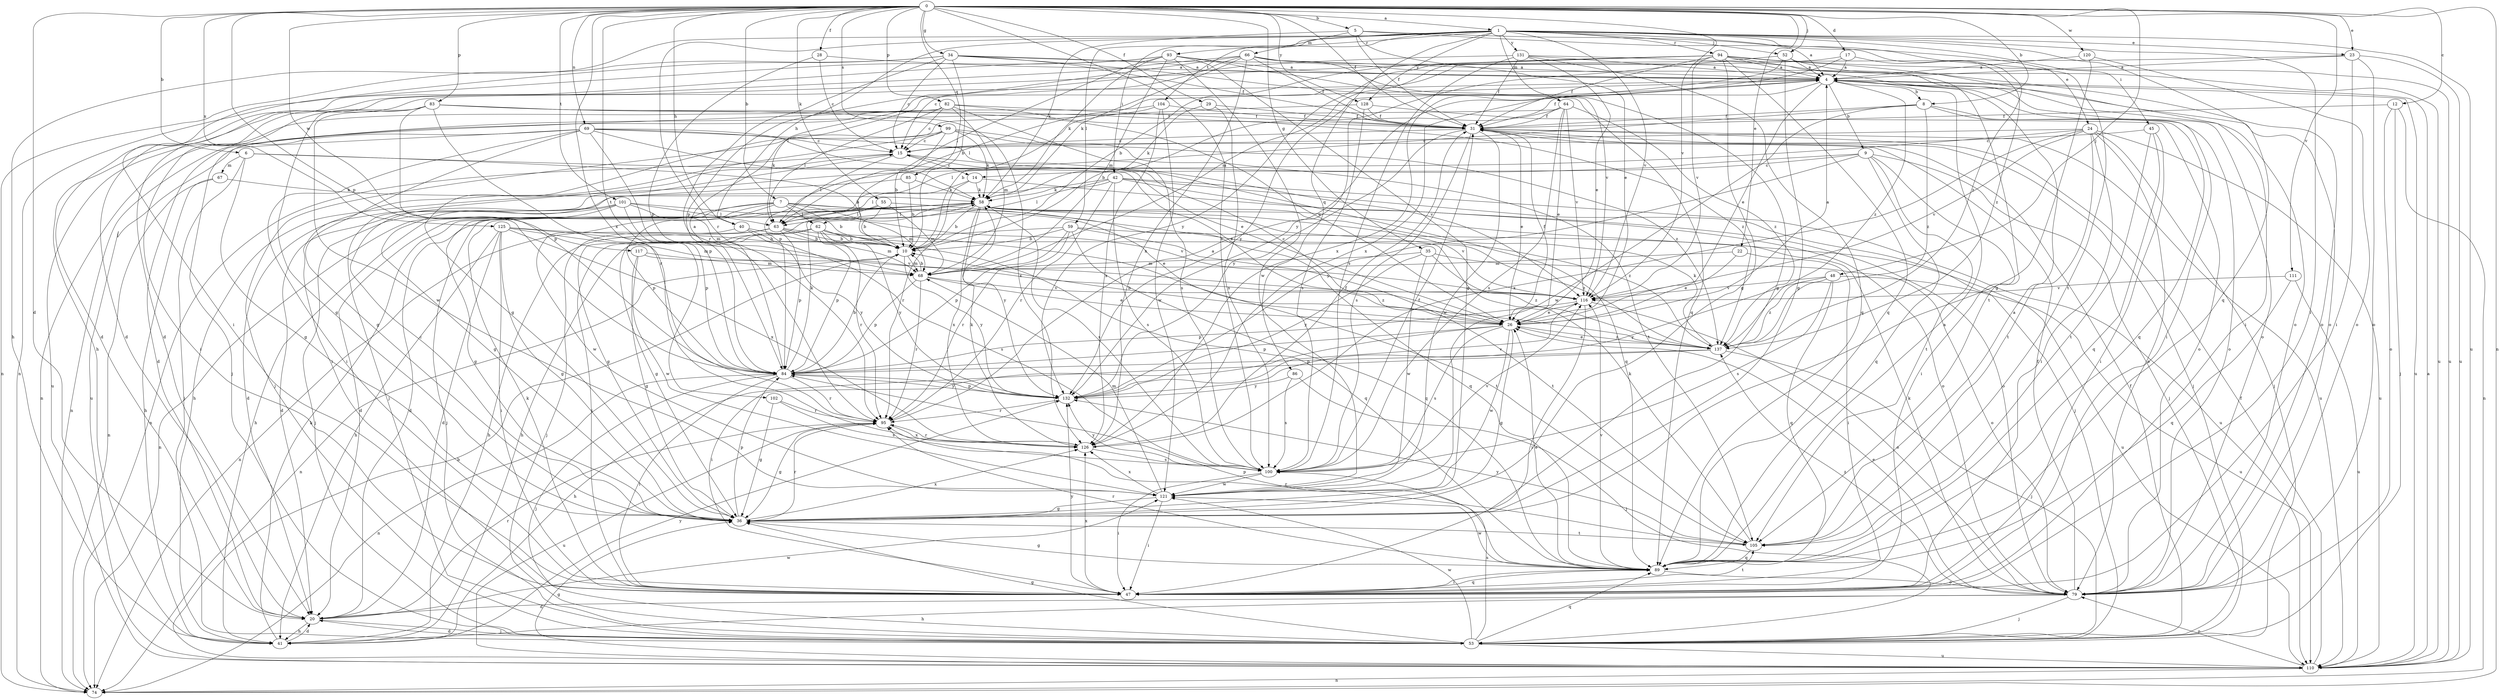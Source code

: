 strict digraph  {
0;
1;
4;
5;
6;
7;
8;
9;
10;
12;
14;
15;
17;
20;
22;
23;
24;
26;
28;
29;
31;
34;
35;
36;
40;
41;
42;
45;
47;
48;
52;
53;
55;
58;
59;
62;
63;
64;
66;
67;
68;
69;
74;
79;
82;
83;
84;
85;
86;
89;
93;
94;
95;
99;
100;
101;
102;
104;
105;
110;
111;
116;
117;
120;
121;
125;
126;
128;
131;
132;
137;
0 -> 1  [label=a];
0 -> 5  [label=b];
0 -> 6  [label=b];
0 -> 7  [label=b];
0 -> 8  [label=b];
0 -> 12  [label=c];
0 -> 17  [label=d];
0 -> 20  [label=d];
0 -> 22  [label=e];
0 -> 23  [label=e];
0 -> 28  [label=f];
0 -> 29  [label=f];
0 -> 31  [label=f];
0 -> 34  [label=g];
0 -> 35  [label=g];
0 -> 40  [label=h];
0 -> 48  [label=j];
0 -> 52  [label=j];
0 -> 55  [label=k];
0 -> 69  [label=n];
0 -> 74  [label=n];
0 -> 82  [label=p];
0 -> 83  [label=p];
0 -> 84  [label=p];
0 -> 85  [label=q];
0 -> 99  [label=s];
0 -> 100  [label=s];
0 -> 101  [label=t];
0 -> 102  [label=t];
0 -> 111  [label=v];
0 -> 116  [label=v];
0 -> 117  [label=w];
0 -> 120  [label=w];
0 -> 125  [label=x];
0 -> 126  [label=x];
0 -> 128  [label=y];
1 -> 4  [label=a];
1 -> 23  [label=e];
1 -> 24  [label=e];
1 -> 40  [label=h];
1 -> 41  [label=h];
1 -> 42  [label=i];
1 -> 45  [label=i];
1 -> 47  [label=i];
1 -> 52  [label=j];
1 -> 59  [label=l];
1 -> 64  [label=m];
1 -> 86  [label=q];
1 -> 89  [label=q];
1 -> 93  [label=r];
1 -> 94  [label=r];
1 -> 95  [label=r];
1 -> 104  [label=t];
1 -> 110  [label=u];
1 -> 116  [label=v];
1 -> 128  [label=y];
1 -> 131  [label=y];
4 -> 8  [label=b];
4 -> 9  [label=b];
4 -> 26  [label=e];
4 -> 31  [label=f];
4 -> 47  [label=i];
4 -> 62  [label=l];
4 -> 79  [label=o];
4 -> 110  [label=u];
4 -> 132  [label=y];
4 -> 137  [label=z];
5 -> 26  [label=e];
5 -> 31  [label=f];
5 -> 58  [label=k];
5 -> 66  [label=m];
5 -> 105  [label=t];
5 -> 137  [label=z];
6 -> 10  [label=b];
6 -> 26  [label=e];
6 -> 36  [label=g];
6 -> 53  [label=j];
6 -> 67  [label=m];
7 -> 10  [label=b];
7 -> 26  [label=e];
7 -> 41  [label=h];
7 -> 62  [label=l];
7 -> 68  [label=m];
7 -> 74  [label=n];
7 -> 84  [label=p];
7 -> 121  [label=w];
7 -> 137  [label=z];
8 -> 31  [label=f];
8 -> 79  [label=o];
8 -> 84  [label=p];
8 -> 89  [label=q];
8 -> 121  [label=w];
8 -> 137  [label=z];
9 -> 14  [label=c];
9 -> 41  [label=h];
9 -> 47  [label=i];
9 -> 53  [label=j];
9 -> 89  [label=q];
9 -> 105  [label=t];
9 -> 132  [label=y];
10 -> 68  [label=m];
10 -> 74  [label=n];
10 -> 132  [label=y];
12 -> 31  [label=f];
12 -> 53  [label=j];
12 -> 74  [label=n];
12 -> 79  [label=o];
14 -> 58  [label=k];
14 -> 63  [label=l];
14 -> 79  [label=o];
14 -> 95  [label=r];
15 -> 14  [label=c];
15 -> 53  [label=j];
15 -> 63  [label=l];
15 -> 74  [label=n];
15 -> 89  [label=q];
17 -> 4  [label=a];
17 -> 41  [label=h];
17 -> 126  [label=x];
17 -> 137  [label=z];
20 -> 41  [label=h];
20 -> 53  [label=j];
20 -> 95  [label=r];
20 -> 121  [label=w];
22 -> 26  [label=e];
22 -> 47  [label=i];
22 -> 68  [label=m];
23 -> 4  [label=a];
23 -> 20  [label=d];
23 -> 47  [label=i];
23 -> 79  [label=o];
23 -> 110  [label=u];
24 -> 15  [label=c];
24 -> 47  [label=i];
24 -> 53  [label=j];
24 -> 63  [label=l];
24 -> 79  [label=o];
24 -> 105  [label=t];
24 -> 110  [label=u];
24 -> 116  [label=v];
24 -> 126  [label=x];
26 -> 4  [label=a];
26 -> 10  [label=b];
26 -> 15  [label=c];
26 -> 31  [label=f];
26 -> 36  [label=g];
26 -> 47  [label=i];
26 -> 84  [label=p];
26 -> 100  [label=s];
26 -> 121  [label=w];
26 -> 137  [label=z];
28 -> 4  [label=a];
28 -> 15  [label=c];
28 -> 84  [label=p];
29 -> 31  [label=f];
29 -> 58  [label=k];
29 -> 100  [label=s];
31 -> 15  [label=c];
31 -> 26  [label=e];
31 -> 53  [label=j];
31 -> 100  [label=s];
31 -> 110  [label=u];
31 -> 121  [label=w];
31 -> 132  [label=y];
34 -> 4  [label=a];
34 -> 10  [label=b];
34 -> 15  [label=c];
34 -> 31  [label=f];
34 -> 47  [label=i];
34 -> 74  [label=n];
34 -> 79  [label=o];
34 -> 89  [label=q];
34 -> 95  [label=r];
35 -> 68  [label=m];
35 -> 79  [label=o];
35 -> 121  [label=w];
35 -> 132  [label=y];
35 -> 137  [label=z];
36 -> 15  [label=c];
36 -> 84  [label=p];
36 -> 95  [label=r];
36 -> 105  [label=t];
36 -> 126  [label=x];
40 -> 10  [label=b];
40 -> 53  [label=j];
40 -> 100  [label=s];
40 -> 132  [label=y];
41 -> 20  [label=d];
41 -> 58  [label=k];
41 -> 132  [label=y];
42 -> 20  [label=d];
42 -> 53  [label=j];
42 -> 58  [label=k];
42 -> 63  [label=l];
42 -> 79  [label=o];
42 -> 95  [label=r];
42 -> 100  [label=s];
42 -> 110  [label=u];
45 -> 15  [label=c];
45 -> 47  [label=i];
45 -> 89  [label=q];
45 -> 105  [label=t];
47 -> 58  [label=k];
47 -> 89  [label=q];
47 -> 105  [label=t];
47 -> 126  [label=x];
47 -> 132  [label=y];
48 -> 89  [label=q];
48 -> 100  [label=s];
48 -> 110  [label=u];
48 -> 116  [label=v];
48 -> 132  [label=y];
48 -> 137  [label=z];
52 -> 4  [label=a];
52 -> 36  [label=g];
52 -> 47  [label=i];
52 -> 126  [label=x];
52 -> 132  [label=y];
53 -> 20  [label=d];
53 -> 31  [label=f];
53 -> 36  [label=g];
53 -> 89  [label=q];
53 -> 100  [label=s];
53 -> 110  [label=u];
53 -> 121  [label=w];
55 -> 10  [label=b];
55 -> 20  [label=d];
55 -> 63  [label=l];
55 -> 68  [label=m];
55 -> 89  [label=q];
58 -> 10  [label=b];
58 -> 20  [label=d];
58 -> 36  [label=g];
58 -> 53  [label=j];
58 -> 63  [label=l];
58 -> 100  [label=s];
58 -> 116  [label=v];
58 -> 126  [label=x];
58 -> 132  [label=y];
59 -> 10  [label=b];
59 -> 41  [label=h];
59 -> 84  [label=p];
59 -> 89  [label=q];
59 -> 95  [label=r];
59 -> 105  [label=t];
59 -> 110  [label=u];
62 -> 10  [label=b];
62 -> 36  [label=g];
62 -> 47  [label=i];
62 -> 84  [label=p];
62 -> 89  [label=q];
62 -> 95  [label=r];
62 -> 105  [label=t];
62 -> 132  [label=y];
63 -> 10  [label=b];
63 -> 41  [label=h];
63 -> 68  [label=m];
63 -> 74  [label=n];
63 -> 84  [label=p];
63 -> 137  [label=z];
64 -> 10  [label=b];
64 -> 26  [label=e];
64 -> 31  [label=f];
64 -> 74  [label=n];
64 -> 100  [label=s];
64 -> 116  [label=v];
64 -> 137  [label=z];
66 -> 4  [label=a];
66 -> 15  [label=c];
66 -> 20  [label=d];
66 -> 31  [label=f];
66 -> 36  [label=g];
66 -> 58  [label=k];
66 -> 63  [label=l];
66 -> 79  [label=o];
66 -> 126  [label=x];
67 -> 41  [label=h];
67 -> 58  [label=k];
67 -> 74  [label=n];
68 -> 10  [label=b];
68 -> 26  [label=e];
68 -> 84  [label=p];
68 -> 95  [label=r];
68 -> 116  [label=v];
69 -> 15  [label=c];
69 -> 26  [label=e];
69 -> 36  [label=g];
69 -> 47  [label=i];
69 -> 58  [label=k];
69 -> 74  [label=n];
69 -> 84  [label=p];
69 -> 110  [label=u];
69 -> 116  [label=v];
79 -> 20  [label=d];
79 -> 26  [label=e];
79 -> 31  [label=f];
79 -> 41  [label=h];
79 -> 53  [label=j];
79 -> 58  [label=k];
79 -> 137  [label=z];
82 -> 15  [label=c];
82 -> 31  [label=f];
82 -> 53  [label=j];
82 -> 63  [label=l];
82 -> 68  [label=m];
82 -> 100  [label=s];
82 -> 110  [label=u];
82 -> 137  [label=z];
83 -> 26  [label=e];
83 -> 31  [label=f];
83 -> 36  [label=g];
83 -> 47  [label=i];
83 -> 84  [label=p];
83 -> 95  [label=r];
83 -> 121  [label=w];
83 -> 126  [label=x];
84 -> 4  [label=a];
84 -> 10  [label=b];
84 -> 47  [label=i];
84 -> 53  [label=j];
84 -> 58  [label=k];
84 -> 74  [label=n];
84 -> 95  [label=r];
84 -> 132  [label=y];
85 -> 10  [label=b];
85 -> 36  [label=g];
85 -> 58  [label=k];
86 -> 53  [label=j];
86 -> 100  [label=s];
86 -> 132  [label=y];
89 -> 4  [label=a];
89 -> 26  [label=e];
89 -> 36  [label=g];
89 -> 47  [label=i];
89 -> 79  [label=o];
89 -> 84  [label=p];
89 -> 95  [label=r];
89 -> 116  [label=v];
89 -> 121  [label=w];
93 -> 4  [label=a];
93 -> 20  [label=d];
93 -> 36  [label=g];
93 -> 58  [label=k];
93 -> 63  [label=l];
93 -> 68  [label=m];
93 -> 74  [label=n];
93 -> 116  [label=v];
93 -> 121  [label=w];
94 -> 4  [label=a];
94 -> 10  [label=b];
94 -> 31  [label=f];
94 -> 36  [label=g];
94 -> 68  [label=m];
94 -> 79  [label=o];
94 -> 89  [label=q];
94 -> 105  [label=t];
94 -> 110  [label=u];
94 -> 116  [label=v];
94 -> 132  [label=y];
95 -> 4  [label=a];
95 -> 36  [label=g];
95 -> 110  [label=u];
95 -> 126  [label=x];
99 -> 10  [label=b];
99 -> 15  [label=c];
99 -> 47  [label=i];
99 -> 53  [label=j];
99 -> 58  [label=k];
99 -> 105  [label=t];
99 -> 137  [label=z];
100 -> 31  [label=f];
100 -> 47  [label=i];
100 -> 116  [label=v];
100 -> 121  [label=w];
100 -> 132  [label=y];
101 -> 20  [label=d];
101 -> 36  [label=g];
101 -> 53  [label=j];
101 -> 63  [label=l];
101 -> 68  [label=m];
101 -> 84  [label=p];
101 -> 116  [label=v];
102 -> 36  [label=g];
102 -> 95  [label=r];
102 -> 100  [label=s];
104 -> 10  [label=b];
104 -> 20  [label=d];
104 -> 31  [label=f];
104 -> 121  [label=w];
104 -> 126  [label=x];
105 -> 4  [label=a];
105 -> 58  [label=k];
105 -> 89  [label=q];
105 -> 95  [label=r];
105 -> 132  [label=y];
110 -> 4  [label=a];
110 -> 10  [label=b];
110 -> 31  [label=f];
110 -> 36  [label=g];
110 -> 74  [label=n];
110 -> 79  [label=o];
111 -> 89  [label=q];
111 -> 110  [label=u];
111 -> 116  [label=v];
116 -> 26  [label=e];
116 -> 47  [label=i];
116 -> 79  [label=o];
116 -> 84  [label=p];
117 -> 36  [label=g];
117 -> 68  [label=m];
117 -> 121  [label=w];
117 -> 137  [label=z];
120 -> 4  [label=a];
120 -> 36  [label=g];
120 -> 79  [label=o];
121 -> 36  [label=g];
121 -> 47  [label=i];
121 -> 68  [label=m];
121 -> 126  [label=x];
125 -> 10  [label=b];
125 -> 20  [label=d];
125 -> 36  [label=g];
125 -> 41  [label=h];
125 -> 47  [label=i];
125 -> 68  [label=m];
125 -> 116  [label=v];
125 -> 126  [label=x];
126 -> 31  [label=f];
126 -> 58  [label=k];
126 -> 95  [label=r];
126 -> 100  [label=s];
128 -> 31  [label=f];
128 -> 36  [label=g];
128 -> 79  [label=o];
128 -> 100  [label=s];
131 -> 4  [label=a];
131 -> 26  [label=e];
131 -> 31  [label=f];
131 -> 84  [label=p];
131 -> 89  [label=q];
131 -> 100  [label=s];
131 -> 110  [label=u];
132 -> 84  [label=p];
132 -> 95  [label=r];
132 -> 116  [label=v];
137 -> 26  [label=e];
137 -> 41  [label=h];
137 -> 53  [label=j];
137 -> 58  [label=k];
137 -> 84  [label=p];
}
